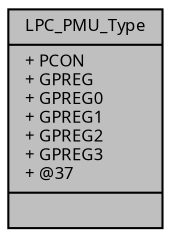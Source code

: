 digraph "LPC_PMU_Type"
{
  edge [fontname="Sans",fontsize="8",labelfontname="Sans",labelfontsize="8"];
  node [fontname="Sans",fontsize="8",shape=record];
  Node1 [label="{LPC_PMU_Type\n|+ PCON\l+ GPREG\l+ GPREG0\l+ GPREG1\l+ GPREG2\l+ GPREG3\l+ @37\l|}",height=0.2,width=0.4,color="black", fillcolor="grey75", style="filled", fontcolor="black"];
}
